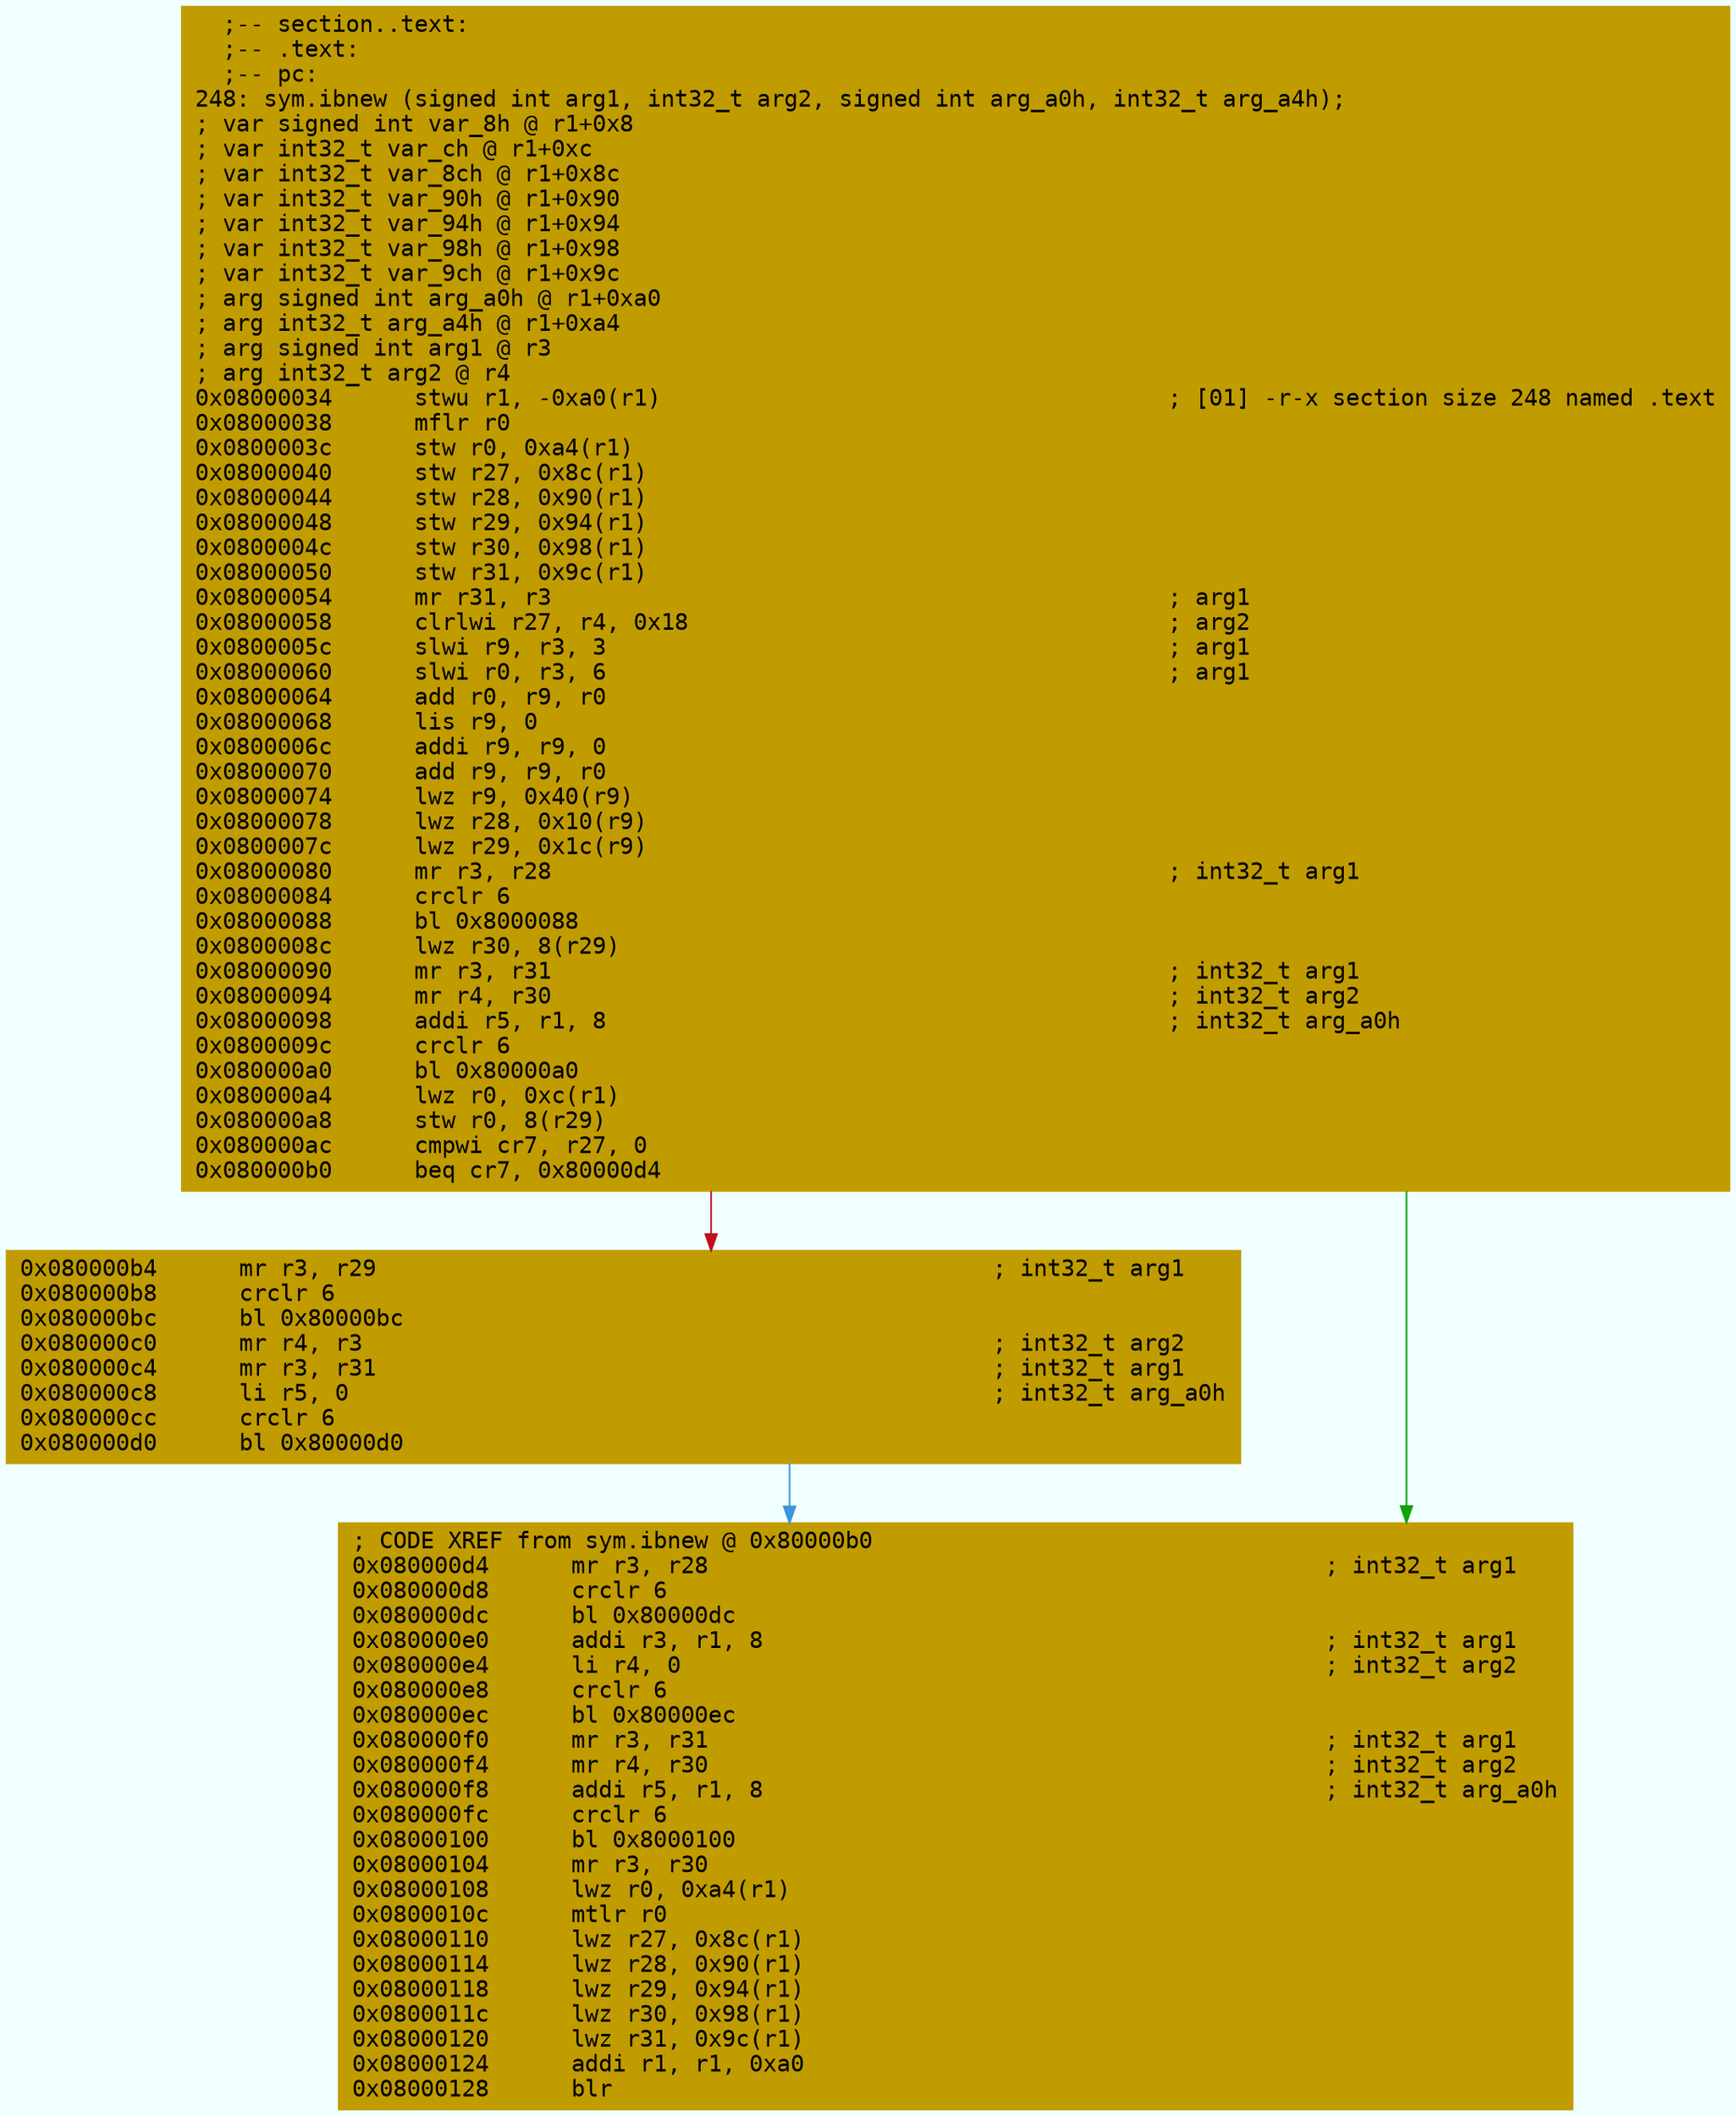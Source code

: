 digraph code {
	graph [bgcolor=azure fontsize=8 fontname="Courier" splines="ortho"];
	node [fillcolor=gray style=filled shape=box];
	edge [arrowhead="normal"];
	"0x08000034" [URL="sym.ibnew/0x08000034", fillcolor="#c19c00",color="#c19c00", fontname="Courier",label="  ;-- section..text:\l  ;-- .text:\l  ;-- pc:\l248: sym.ibnew (signed int arg1, int32_t arg2, signed int arg_a0h, int32_t arg_a4h);\l; var signed int var_8h @ r1+0x8\l; var int32_t var_ch @ r1+0xc\l; var int32_t var_8ch @ r1+0x8c\l; var int32_t var_90h @ r1+0x90\l; var int32_t var_94h @ r1+0x94\l; var int32_t var_98h @ r1+0x98\l; var int32_t var_9ch @ r1+0x9c\l; arg signed int arg_a0h @ r1+0xa0\l; arg int32_t arg_a4h @ r1+0xa4\l; arg signed int arg1 @ r3\l; arg int32_t arg2 @ r4\l0x08000034      stwu r1, -0xa0(r1)                                     ; [01] -r-x section size 248 named .text\l0x08000038      mflr r0\l0x0800003c      stw r0, 0xa4(r1)\l0x08000040      stw r27, 0x8c(r1)\l0x08000044      stw r28, 0x90(r1)\l0x08000048      stw r29, 0x94(r1)\l0x0800004c      stw r30, 0x98(r1)\l0x08000050      stw r31, 0x9c(r1)\l0x08000054      mr r31, r3                                             ; arg1\l0x08000058      clrlwi r27, r4, 0x18                                   ; arg2\l0x0800005c      slwi r9, r3, 3                                         ; arg1\l0x08000060      slwi r0, r3, 6                                         ; arg1\l0x08000064      add r0, r9, r0\l0x08000068      lis r9, 0\l0x0800006c      addi r9, r9, 0\l0x08000070      add r9, r9, r0\l0x08000074      lwz r9, 0x40(r9)\l0x08000078      lwz r28, 0x10(r9)\l0x0800007c      lwz r29, 0x1c(r9)\l0x08000080      mr r3, r28                                             ; int32_t arg1\l0x08000084      crclr 6\l0x08000088      bl 0x8000088\l0x0800008c      lwz r30, 8(r29)\l0x08000090      mr r3, r31                                             ; int32_t arg1\l0x08000094      mr r4, r30                                             ; int32_t arg2\l0x08000098      addi r5, r1, 8                                         ; int32_t arg_a0h\l0x0800009c      crclr 6\l0x080000a0      bl 0x80000a0\l0x080000a4      lwz r0, 0xc(r1)\l0x080000a8      stw r0, 8(r29)\l0x080000ac      cmpwi cr7, r27, 0\l0x080000b0      beq cr7, 0x80000d4\l"]
	"0x080000b4" [URL="sym.ibnew/0x080000b4", fillcolor="#c19c00",color="#c19c00", fontname="Courier",label="0x080000b4      mr r3, r29                                             ; int32_t arg1\l0x080000b8      crclr 6\l0x080000bc      bl 0x80000bc\l0x080000c0      mr r4, r3                                              ; int32_t arg2\l0x080000c4      mr r3, r31                                             ; int32_t arg1\l0x080000c8      li r5, 0                                               ; int32_t arg_a0h\l0x080000cc      crclr 6\l0x080000d0      bl 0x80000d0\l"]
	"0x080000d4" [URL="sym.ibnew/0x080000d4", fillcolor="#c19c00",color="#c19c00", fontname="Courier",label="; CODE XREF from sym.ibnew @ 0x80000b0\l0x080000d4      mr r3, r28                                             ; int32_t arg1\l0x080000d8      crclr 6\l0x080000dc      bl 0x80000dc\l0x080000e0      addi r3, r1, 8                                         ; int32_t arg1\l0x080000e4      li r4, 0                                               ; int32_t arg2\l0x080000e8      crclr 6\l0x080000ec      bl 0x80000ec\l0x080000f0      mr r3, r31                                             ; int32_t arg1\l0x080000f4      mr r4, r30                                             ; int32_t arg2\l0x080000f8      addi r5, r1, 8                                         ; int32_t arg_a0h\l0x080000fc      crclr 6\l0x08000100      bl 0x8000100\l0x08000104      mr r3, r30\l0x08000108      lwz r0, 0xa4(r1)\l0x0800010c      mtlr r0\l0x08000110      lwz r27, 0x8c(r1)\l0x08000114      lwz r28, 0x90(r1)\l0x08000118      lwz r29, 0x94(r1)\l0x0800011c      lwz r30, 0x98(r1)\l0x08000120      lwz r31, 0x9c(r1)\l0x08000124      addi r1, r1, 0xa0\l0x08000128      blr\l"]
        "0x08000034" -> "0x080000d4" [color="#13a10e"];
        "0x08000034" -> "0x080000b4" [color="#c50f1f"];
        "0x080000b4" -> "0x080000d4" [color="#3a96dd"];
}

